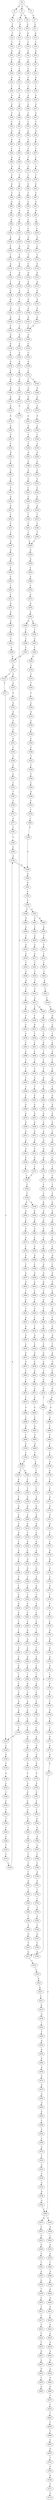 strict digraph  {
	S0 -> S1 [ label = A ];
	S0 -> S2 [ label = G ];
	S0 -> S3 [ label = C ];
	S1 -> S4 [ label = C ];
	S2 -> S5 [ label = A ];
	S2 -> S6 [ label = C ];
	S3 -> S7 [ label = G ];
	S4 -> S8 [ label = T ];
	S5 -> S9 [ label = A ];
	S6 -> S10 [ label = G ];
	S7 -> S11 [ label = G ];
	S8 -> S12 [ label = T ];
	S9 -> S13 [ label = C ];
	S10 -> S14 [ label = G ];
	S11 -> S15 [ label = A ];
	S12 -> S16 [ label = T ];
	S13 -> S17 [ label = T ];
	S14 -> S18 [ label = T ];
	S15 -> S19 [ label = C ];
	S16 -> S20 [ label = G ];
	S17 -> S21 [ label = G ];
	S18 -> S22 [ label = G ];
	S19 -> S23 [ label = G ];
	S20 -> S24 [ label = C ];
	S21 -> S25 [ label = G ];
	S22 -> S26 [ label = C ];
	S23 -> S27 [ label = T ];
	S24 -> S28 [ label = C ];
	S25 -> S29 [ label = C ];
	S26 -> S30 [ label = C ];
	S27 -> S31 [ label = C ];
	S28 -> S32 [ label = G ];
	S29 -> S33 [ label = G ];
	S30 -> S34 [ label = G ];
	S31 -> S35 [ label = G ];
	S32 -> S36 [ label = T ];
	S33 -> S37 [ label = C ];
	S34 -> S38 [ label = C ];
	S35 -> S39 [ label = T ];
	S36 -> S40 [ label = A ];
	S37 -> S41 [ label = A ];
	S38 -> S42 [ label = A ];
	S39 -> S43 [ label = G ];
	S40 -> S44 [ label = G ];
	S41 -> S45 [ label = G ];
	S42 -> S46 [ label = A ];
	S43 -> S47 [ label = A ];
	S44 -> S48 [ label = C ];
	S45 -> S49 [ label = C ];
	S46 -> S50 [ label = C ];
	S47 -> S51 [ label = C ];
	S48 -> S52 [ label = C ];
	S49 -> S53 [ label = G ];
	S50 -> S54 [ label = C ];
	S51 -> S55 [ label = C ];
	S52 -> S56 [ label = G ];
	S53 -> S57 [ label = G ];
	S54 -> S58 [ label = A ];
	S55 -> S59 [ label = G ];
	S56 -> S60 [ label = G ];
	S57 -> S61 [ label = G ];
	S58 -> S62 [ label = G ];
	S59 -> S63 [ label = G ];
	S60 -> S64 [ label = T ];
	S61 -> S65 [ label = T ];
	S62 -> S66 [ label = T ];
	S63 -> S67 [ label = T ];
	S64 -> S68 [ label = G ];
	S65 -> S69 [ label = G ];
	S66 -> S70 [ label = C ];
	S67 -> S71 [ label = C ];
	S68 -> S72 [ label = A ];
	S69 -> S73 [ label = C ];
	S70 -> S74 [ label = G ];
	S71 -> S75 [ label = G ];
	S72 -> S76 [ label = C ];
	S73 -> S77 [ label = C ];
	S74 -> S78 [ label = C ];
	S75 -> S79 [ label = C ];
	S76 -> S80 [ label = G ];
	S77 -> S81 [ label = G ];
	S78 -> S82 [ label = G ];
	S79 -> S83 [ label = G ];
	S80 -> S84 [ label = T ];
	S81 -> S85 [ label = C ];
	S82 -> S86 [ label = C ];
	S83 -> S87 [ label = T ];
	S84 -> S88 [ label = G ];
	S85 -> S89 [ label = C ];
	S86 -> S90 [ label = A ];
	S87 -> S91 [ label = A ];
	S88 -> S92 [ label = G ];
	S89 -> S93 [ label = G ];
	S90 -> S94 [ label = G ];
	S91 -> S95 [ label = G ];
	S92 -> S96 [ label = G ];
	S93 -> S97 [ label = G ];
	S94 -> S98 [ label = C ];
	S95 -> S99 [ label = C ];
	S96 -> S100 [ label = T ];
	S97 -> S101 [ label = T ];
	S98 -> S102 [ label = C ];
	S99 -> S103 [ label = C ];
	S100 -> S104 [ label = A ];
	S101 -> S105 [ label = G ];
	S102 -> S106 [ label = G ];
	S103 -> S107 [ label = G ];
	S104 -> S108 [ label = C ];
	S105 -> S109 [ label = G ];
	S106 -> S110 [ label = G ];
	S107 -> S111 [ label = C ];
	S108 -> S112 [ label = T ];
	S109 -> S113 [ label = T ];
	S110 -> S114 [ label = T ];
	S111 -> S115 [ label = T ];
	S112 -> S116 [ label = A ];
	S113 -> S117 [ label = G ];
	S114 -> S118 [ label = G ];
	S115 -> S119 [ label = G ];
	S116 -> S120 [ label = T ];
	S117 -> S121 [ label = G ];
	S118 -> S122 [ label = G ];
	S119 -> S123 [ label = G ];
	S120 -> S124 [ label = T ];
	S121 -> S125 [ label = A ];
	S122 -> S126 [ label = A ];
	S123 -> S127 [ label = A ];
	S124 -> S128 [ label = G ];
	S125 -> S129 [ label = A ];
	S126 -> S130 [ label = A ];
	S127 -> S131 [ label = A ];
	S128 -> S132 [ label = G ];
	S129 -> S133 [ label = C ];
	S130 -> S134 [ label = G ];
	S131 -> S135 [ label = G ];
	S132 -> S136 [ label = A ];
	S133 -> S137 [ label = C ];
	S134 -> S138 [ label = A ];
	S135 -> S139 [ label = A ];
	S136 -> S140 [ label = A ];
	S137 -> S141 [ label = T ];
	S138 -> S142 [ label = A ];
	S139 -> S143 [ label = A ];
	S140 -> S144 [ label = C ];
	S141 -> S145 [ label = C ];
	S142 -> S146 [ label = C ];
	S143 -> S146 [ label = C ];
	S144 -> S147 [ label = G ];
	S145 -> S148 [ label = G ];
	S146 -> S149 [ label = G ];
	S147 -> S150 [ label = G ];
	S148 -> S151 [ label = G ];
	S149 -> S152 [ label = G ];
	S150 -> S153 [ label = T ];
	S151 -> S154 [ label = C ];
	S152 -> S155 [ label = C ];
	S153 -> S156 [ label = A ];
	S154 -> S157 [ label = A ];
	S155 -> S158 [ label = A ];
	S156 -> S159 [ label = C ];
	S157 -> S160 [ label = C ];
	S158 -> S161 [ label = C ];
	S159 -> S162 [ label = G ];
	S160 -> S163 [ label = G ];
	S161 -> S164 [ label = C ];
	S161 -> S165 [ label = T ];
	S162 -> S166 [ label = A ];
	S163 -> S167 [ label = C ];
	S164 -> S168 [ label = G ];
	S165 -> S169 [ label = G ];
	S166 -> S170 [ label = A ];
	S167 -> S171 [ label = G ];
	S168 -> S172 [ label = G ];
	S169 -> S173 [ label = G ];
	S170 -> S174 [ label = G ];
	S171 -> S175 [ label = C ];
	S172 -> S176 [ label = G ];
	S173 -> S177 [ label = G ];
	S174 -> S178 [ label = A ];
	S175 -> S179 [ label = G ];
	S176 -> S180 [ label = A ];
	S177 -> S181 [ label = A ];
	S178 -> S182 [ label = A ];
	S179 -> S183 [ label = C ];
	S179 -> S184 [ label = G ];
	S180 -> S185 [ label = A ];
	S181 -> S186 [ label = A ];
	S182 -> S187 [ label = G ];
	S183 -> S188 [ label = G ];
	S184 -> S189 [ label = C ];
	S185 -> S190 [ label = T ];
	S186 -> S191 [ label = C ];
	S187 -> S192 [ label = T ];
	S188 -> S193 [ label = T ];
	S189 -> S194 [ label = T ];
	S190 -> S195 [ label = T ];
	S191 -> S196 [ label = T ];
	S192 -> S197 [ label = G ];
	S193 -> S198 [ label = C ];
	S194 -> S199 [ label = G ];
	S195 -> S200 [ label = G ];
	S196 -> S201 [ label = G ];
	S197 -> S202 [ label = T ];
	S198 -> S203 [ label = G ];
	S199 -> S204 [ label = G ];
	S200 -> S205 [ label = A ];
	S201 -> S206 [ label = G ];
	S202 -> S207 [ label = C ];
	S203 -> S208 [ label = A ];
	S204 -> S209 [ label = A ];
	S205 -> S210 [ label = A ];
	S206 -> S211 [ label = A ];
	S207 -> S212 [ label = C ];
	S208 -> S213 [ label = C ];
	S209 -> S214 [ label = A ];
	S210 -> S215 [ label = C ];
	S211 -> S216 [ label = C ];
	S212 -> S217 [ label = T ];
	S213 -> S218 [ label = G ];
	S214 -> S219 [ label = T ];
	S215 -> S220 [ label = C ];
	S216 -> S221 [ label = C ];
	S217 -> S222 [ label = G ];
	S218 -> S223 [ label = C ];
	S219 -> S224 [ label = G ];
	S220 -> S225 [ label = C ];
	S221 -> S226 [ label = C ];
	S222 -> S227 [ label = G ];
	S223 -> S228 [ label = G ];
	S224 -> S229 [ label = G ];
	S225 -> S230 [ label = G ];
	S226 -> S231 [ label = G ];
	S227 -> S232 [ label = C ];
	S228 -> S233 [ label = C ];
	S229 -> S234 [ label = G ];
	S230 -> S235 [ label = T ];
	S231 -> S236 [ label = T ];
	S232 -> S237 [ label = C ];
	S233 -> S238 [ label = C ];
	S234 -> S239 [ label = G ];
	S235 -> S240 [ label = C ];
	S236 -> S241 [ label = C ];
	S237 -> S242 [ label = T ];
	S238 -> S243 [ label = T ];
	S239 -> S244 [ label = T ];
	S240 -> S245 [ label = T ];
	S241 -> S246 [ label = T ];
	S242 -> S247 [ label = G ];
	S243 -> S248 [ label = C ];
	S244 -> S249 [ label = C ];
	S245 -> S250 [ label = C ];
	S246 -> S250 [ label = C ];
	S247 -> S251 [ label = G ];
	S248 -> S252 [ label = G ];
	S249 -> S253 [ label = C ];
	S250 -> S254 [ label = G ];
	S251 -> S255 [ label = G ];
	S252 -> S256 [ label = G ];
	S253 -> S257 [ label = G ];
	S254 -> S258 [ label = G ];
	S255 -> S259 [ label = T ];
	S256 -> S260 [ label = G ];
	S257 -> S261 [ label = C ];
	S258 -> S262 [ label = C ];
	S259 -> S263 [ label = C ];
	S260 -> S264 [ label = C ];
	S261 -> S265 [ label = C ];
	S262 -> S266 [ label = A ];
	S263 -> S267 [ label = C ];
	S264 -> S268 [ label = T ];
	S265 -> S269 [ label = G ];
	S266 -> S270 [ label = C ];
	S267 -> S271 [ label = C ];
	S268 -> S272 [ label = C ];
	S269 -> S273 [ label = G ];
	S270 -> S274 [ label = C ];
	S271 -> S275 [ label = G ];
	S272 -> S276 [ label = A ];
	S273 -> S277 [ label = A ];
	S274 -> S278 [ label = G ];
	S275 -> S279 [ label = A ];
	S276 -> S280 [ label = C ];
	S277 -> S281 [ label = A ];
	S278 -> S282 [ label = A ];
	S279 -> S283 [ label = G ];
	S280 -> S284 [ label = G ];
	S281 -> S285 [ label = C ];
	S282 -> S286 [ label = G ];
	S282 -> S287 [ label = A ];
	S283 -> S288 [ label = T ];
	S284 -> S289 [ label = T ];
	S285 -> S290 [ label = T ];
	S286 -> S291 [ label = T ];
	S287 -> S292 [ label = T ];
	S288 -> S293 [ label = C ];
	S289 -> S294 [ label = C ];
	S290 -> S295 [ label = G ];
	S291 -> S296 [ label = C ];
	S292 -> S297 [ label = G ];
	S293 -> S298 [ label = C ];
	S294 -> S299 [ label = C ];
	S295 -> S300 [ label = C ];
	S296 -> S301 [ label = C ];
	S297 -> S302 [ label = T ];
	S298 -> S303 [ label = A ];
	S299 -> S304 [ label = A ];
	S300 -> S305 [ label = A ];
	S301 -> S303 [ label = A ];
	S302 -> S306 [ label = A ];
	S303 -> S307 [ label = G ];
	S304 -> S308 [ label = G ];
	S305 -> S309 [ label = A ];
	S306 -> S310 [ label = G ];
	S307 -> S311 [ label = T ];
	S307 -> S312 [ label = C ];
	S308 -> S313 [ label = C ];
	S309 -> S314 [ label = C ];
	S310 -> S315 [ label = T ];
	S311 -> S316 [ label = A ];
	S312 -> S317 [ label = T ];
	S313 -> S318 [ label = T ];
	S314 -> S319 [ label = C ];
	S315 -> S320 [ label = T ];
	S316 -> S321 [ label = G ];
	S317 -> S322 [ label = T ];
	S318 -> S322 [ label = T ];
	S319 -> S323 [ label = A ];
	S320 -> S324 [ label = T ];
	S321 -> S325 [ label = G ];
	S322 -> S326 [ label = C ];
	S323 -> S327 [ label = G ];
	S324 -> S328 [ label = C ];
	S325 -> S329 [ label = G ];
	S326 -> S330 [ label = A ];
	S327 -> S331 [ label = A ];
	S328 -> S332 [ label = A ];
	S329 -> S333 [ label = T ];
	S330 -> S334 [ label = C ];
	S331 -> S335 [ label = A ];
	S332 -> S336 [ label = C ];
	S333 -> S337 [ label = C ];
	S334 -> S338 [ label = G ];
	S335 -> S339 [ label = C ];
	S336 -> S340 [ label = T ];
	S337 -> S341 [ label = A ];
	S338 -> S342 [ label = C ];
	S339 -> S343 [ label = A ];
	S340 -> S344 [ label = C ];
	S341 -> S345 [ label = C ];
	S342 -> S346 [ label = C ];
	S343 -> S347 [ label = G ];
	S344 -> S348 [ label = C ];
	S345 -> S349 [ label = T ];
	S346 -> S350 [ label = C ];
	S347 -> S351 [ label = C ];
	S348 -> S352 [ label = T ];
	S349 -> S353 [ label = C ];
	S350 -> S354 [ label = T ];
	S351 -> S355 [ label = C ];
	S352 -> S356 [ label = T ];
	S353 -> S357 [ label = G ];
	S354 -> S358 [ label = T ];
	S355 -> S359 [ label = G ];
	S356 -> S360 [ label = T ];
	S357 -> S361 [ label = C ];
	S358 -> S362 [ label = C ];
	S359 -> S363 [ label = T ];
	S360 -> S364 [ label = C ];
	S361 -> S365 [ label = T ];
	S362 -> S366 [ label = A ];
	S363 -> S367 [ label = C ];
	S364 -> S368 [ label = A ];
	S365 -> S369 [ label = T ];
	S366 -> S370 [ label = T ];
	S367 -> S371 [ label = C ];
	S368 -> S372 [ label = T ];
	S369 -> S373 [ label = C ];
	S370 -> S374 [ label = C ];
	S371 -> S375 [ label = T ];
	S372 -> S376 [ label = C ];
	S373 -> S377 [ label = A ];
	S374 -> S378 [ label = C ];
	S375 -> S379 [ label = C ];
	S376 -> S380 [ label = C ];
	S377 -> S381 [ label = T ];
	S378 -> S382 [ label = A ];
	S379 -> S383 [ label = T ];
	S380 -> S384 [ label = A ];
	S381 -> S385 [ label = C ];
	S382 -> S386 [ label = G ];
	S383 -> S387 [ label = G ];
	S384 -> S386 [ label = G ];
	S385 -> S388 [ label = C ];
	S386 -> S389 [ label = A ];
	S387 -> S390 [ label = T ];
	S388 -> S382 [ label = A ];
	S389 -> S391 [ label = A ];
	S390 -> S392 [ label = C ];
	S391 -> S393 [ label = C ];
	S392 -> S394 [ label = G ];
	S393 -> S395 [ label = C ];
	S394 -> S396 [ label = T ];
	S395 -> S397 [ label = A ];
	S395 -> S398 [ label = G ];
	S396 -> S399 [ label = G ];
	S397 -> S400 [ label = G ];
	S397 -> S401 [ label = C ];
	S398 -> S402 [ label = G ];
	S399 -> S403 [ label = G ];
	S400 -> S404 [ label = A ];
	S401 -> S405 [ label = C ];
	S402 -> S406 [ label = A ];
	S403 -> S407 [ label = T ];
	S404 -> S408 [ label = C ];
	S405 -> S409 [ label = A ];
	S406 -> S410 [ label = C ];
	S407 -> S411 [ label = A ];
	S408 -> S412 [ label = T ];
	S409 -> S413 [ label = C ];
	S410 -> S414 [ label = G ];
	S411 -> S415 [ label = C ];
	S412 -> S416 [ label = C ];
	S413 -> S417 [ label = C ];
	S414 -> S418 [ label = C ];
	S415 -> S419 [ label = C ];
	S416 -> S420 [ label = C ];
	S417 -> S421 [ label = C ];
	S418 -> S422 [ label = C ];
	S419 -> S423 [ label = G ];
	S420 -> S424 [ label = C ];
	S421 -> S425 [ label = C ];
	S422 -> S426 [ label = C ];
	S423 -> S427 [ label = G ];
	S424 -> S428 [ label = A ];
	S425 -> S429 [ label = T ];
	S426 -> S430 [ label = A ];
	S427 -> S431 [ label = T ];
	S428 -> S432 [ label = T ];
	S429 -> S433 [ label = T ];
	S430 -> S434 [ label = T ];
	S431 -> S435 [ label = G ];
	S432 -> S436 [ label = C ];
	S433 -> S437 [ label = C ];
	S434 -> S438 [ label = C ];
	S435 -> S439 [ label = G ];
	S436 -> S440 [ label = T ];
	S437 -> S441 [ label = C ];
	S437 -> S442 [ label = G ];
	S438 -> S443 [ label = G ];
	S439 -> S444 [ label = T ];
	S440 -> S445 [ label = G ];
	S441 -> S446 [ label = T ];
	S442 -> S447 [ label = A ];
	S443 -> S448 [ label = T ];
	S444 -> S449 [ label = T ];
	S445 -> S450 [ label = C ];
	S446 -> S451 [ label = G ];
	S447 -> S452 [ label = T ];
	S448 -> S453 [ label = C ];
	S449 -> S454 [ label = A ];
	S450 -> S455 [ label = C ];
	S451 -> S456 [ label = T ];
	S452 -> S457 [ label = C ];
	S453 -> S458 [ label = C ];
	S454 -> S459 [ label = G ];
	S455 -> S460 [ label = A ];
	S456 -> S461 [ label = C ];
	S457 -> S462 [ label = G ];
	S458 -> S463 [ label = T ];
	S459 -> S464 [ label = A ];
	S460 -> S465 [ label = G ];
	S461 -> S466 [ label = C ];
	S462 -> S467 [ label = T ];
	S463 -> S468 [ label = C ];
	S464 -> S469 [ label = A ];
	S465 -> S470 [ label = T ];
	S466 -> S471 [ label = T ];
	S467 -> S472 [ label = T ];
	S468 -> S473 [ label = T ];
	S469 -> S474 [ label = G ];
	S470 -> S475 [ label = C ];
	S471 -> S476 [ label = T ];
	S472 -> S477 [ label = T ];
	S473 -> S478 [ label = T ];
	S474 -> S479 [ label = G ];
	S475 -> S480 [ label = G ];
	S476 -> S481 [ label = G ];
	S477 -> S482 [ label = G ];
	S478 -> S483 [ label = C ];
	S479 -> S484 [ label = G ];
	S480 -> S485 [ label = T ];
	S481 -> S486 [ label = T ];
	S482 -> S487 [ label = T ];
	S483 -> S488 [ label = T ];
	S484 -> S489 [ label = G ];
	S485 -> S490 [ label = A ];
	S486 -> S491 [ label = A ];
	S487 -> S492 [ label = A ];
	S488 -> S493 [ label = C ];
	S489 -> S494 [ label = G ];
	S490 -> S495 [ label = A ];
	S491 -> S496 [ label = G ];
	S492 -> S497 [ label = G ];
	S493 -> S498 [ label = G ];
	S494 -> S499 [ label = T ];
	S495 -> S500 [ label = G ];
	S496 -> S501 [ label = G ];
	S497 -> S502 [ label = G ];
	S498 -> S503 [ label = G ];
	S499 -> S504 [ label = C ];
	S500 -> S505 [ label = A ];
	S501 -> S506 [ label = A ];
	S502 -> S507 [ label = A ];
	S503 -> S508 [ label = A ];
	S504 -> S509 [ label = C ];
	S505 -> S510 [ label = C ];
	S506 -> S511 [ label = G ];
	S507 -> S512 [ label = A ];
	S508 -> S513 [ label = G ];
	S509 -> S514 [ label = G ];
	S510 -> S515 [ label = G ];
	S511 -> S516 [ label = A ];
	S512 -> S517 [ label = A ];
	S513 -> S518 [ label = A ];
	S514 -> S519 [ label = T ];
	S515 -> S520 [ label = G ];
	S516 -> S521 [ label = G ];
	S517 -> S522 [ label = G ];
	S518 -> S523 [ label = G ];
	S519 -> S524 [ label = C ];
	S520 -> S525 [ label = C ];
	S521 -> S526 [ label = G ];
	S522 -> S527 [ label = G ];
	S523 -> S528 [ label = G ];
	S524 -> S529 [ label = G ];
	S525 -> S530 [ label = T ];
	S526 -> S531 [ label = T ];
	S527 -> S532 [ label = T ];
	S528 -> S533 [ label = T ];
	S529 -> S534 [ label = G ];
	S530 -> S535 [ label = C ];
	S531 -> S536 [ label = C ];
	S532 -> S537 [ label = C ];
	S533 -> S536 [ label = C ];
	S534 -> S538 [ label = A ];
	S535 -> S539 [ label = T ];
	S536 -> S540 [ label = C ];
	S537 -> S541 [ label = C ];
	S538 -> S542 [ label = A ];
	S539 -> S543 [ label = C ];
	S540 -> S544 [ label = C ];
	S541 -> S545 [ label = C ];
	S542 -> S546 [ label = C ];
	S543 -> S547 [ label = G ];
	S544 -> S548 [ label = A ];
	S544 -> S549 [ label = G ];
	S545 -> S550 [ label = G ];
	S546 -> S551 [ label = A ];
	S546 -> S552 [ label = T ];
	S547 -> S553 [ label = A ];
	S548 -> S554 [ label = G ];
	S549 -> S555 [ label = G ];
	S550 -> S556 [ label = A ];
	S551 -> S557 [ label = G ];
	S552 -> S558 [ label = A ];
	S553 -> S559 [ label = A ];
	S554 -> S560 [ label = A ];
	S555 -> S561 [ label = A ];
	S556 -> S562 [ label = A ];
	S557 -> S563 [ label = G ];
	S558 -> S564 [ label = C ];
	S559 -> S565 [ label = G ];
	S560 -> S566 [ label = G ];
	S561 -> S567 [ label = G ];
	S562 -> S568 [ label = G ];
	S563 -> S569 [ label = A ];
	S564 -> S570 [ label = A ];
	S565 -> S571 [ label = T ];
	S566 -> S572 [ label = C ];
	S567 -> S573 [ label = G ];
	S568 -> S574 [ label = T ];
	S569 -> S575 [ label = A ];
	S570 -> S576 [ label = A ];
	S571 -> S577 [ label = C ];
	S572 -> S578 [ label = C ];
	S573 -> S579 [ label = C ];
	S574 -> S580 [ label = C ];
	S575 -> S581 [ label = T ];
	S576 -> S582 [ label = C ];
	S577 -> S583 [ label = G ];
	S578 -> S584 [ label = A ];
	S579 -> S585 [ label = G ];
	S580 -> S586 [ label = G ];
	S581 -> S587 [ label = A ];
	S582 -> S588 [ label = G ];
	S583 -> S589 [ label = C ];
	S584 -> S590 [ label = C ];
	S585 -> S591 [ label = T ];
	S586 -> S592 [ label = A ];
	S587 -> S593 [ label = G ];
	S588 -> S594 [ label = A ];
	S589 -> S595 [ label = G ];
	S590 -> S596 [ label = G ];
	S591 -> S597 [ label = G ];
	S592 -> S598 [ label = G ];
	S593 -> S599 [ label = T ];
	S594 -> S600 [ label = A ];
	S595 -> S601 [ label = G ];
	S596 -> S602 [ label = G ];
	S597 -> S603 [ label = G ];
	S598 -> S604 [ label = G ];
	S599 -> S605 [ label = C ];
	S600 -> S606 [ label = A ];
	S601 -> S607 [ label = C ];
	S602 -> S608 [ label = T ];
	S603 -> S609 [ label = T ];
	S604 -> S610 [ label = T ];
	S605 -> S611 [ label = T ];
	S606 -> S612 [ label = A ];
	S607 -> S613 [ label = T ];
	S608 -> S614 [ label = T ];
	S609 -> S615 [ label = A ];
	S610 -> S616 [ label = A ];
	S611 -> S617 [ label = C ];
	S612 -> S618 [ label = C ];
	S613 -> S619 [ label = A ];
	S614 -> S620 [ label = A ];
	S615 -> S621 [ label = T ];
	S616 -> S622 [ label = T ];
	S617 -> S623 [ label = T ];
	S618 -> S624 [ label = A ];
	S619 -> S625 [ label = T ];
	S620 -> S626 [ label = C ];
	S621 -> S627 [ label = G ];
	S622 -> S628 [ label = A ];
	S623 -> S629 [ label = C ];
	S624 -> S630 [ label = G ];
	S625 -> S631 [ label = A ];
	S626 -> S632 [ label = T ];
	S627 -> S633 [ label = A ];
	S628 -> S634 [ label = A ];
	S629 -> S635 [ label = T ];
	S630 -> S636 [ label = A ];
	S631 -> S637 [ label = G ];
	S632 -> S638 [ label = G ];
	S633 -> S639 [ label = G ];
	S634 -> S640 [ label = G ];
	S635 -> S641 [ label = G ];
	S636 -> S642 [ label = A ];
	S637 -> S643 [ label = T ];
	S638 -> S644 [ label = C ];
	S639 -> S645 [ label = C ];
	S640 -> S646 [ label = T ];
	S641 -> S647 [ label = A ];
	S642 -> S648 [ label = G ];
	S643 -> S649 [ label = A ];
	S644 -> S650 [ label = A ];
	S645 -> S651 [ label = G ];
	S646 -> S652 [ label = C ];
	S647 -> S653 [ label = G ];
	S648 -> S654 [ label = G ];
	S649 -> S655 [ label = G ];
	S650 -> S656 [ label = G ];
	S651 -> S657 [ label = G ];
	S652 -> S658 [ label = G ];
	S653 -> S659 [ label = T ];
	S654 -> S660 [ label = G ];
	S655 -> S661 [ label = C ];
	S656 -> S662 [ label = A ];
	S657 -> S663 [ label = T ];
	S658 -> S664 [ label = T ];
	S659 -> S665 [ label = A ];
	S660 -> S666 [ label = G ];
	S661 -> S667 [ label = C ];
	S662 -> S668 [ label = C ];
	S663 -> S669 [ label = C ];
	S664 -> S670 [ label = G ];
	S666 -> S671 [ label = T ];
	S667 -> S672 [ label = G ];
	S668 -> S673 [ label = G ];
	S669 -> S674 [ label = G ];
	S670 -> S675 [ label = G ];
	S671 -> S676 [ label = C ];
	S672 -> S677 [ label = A ];
	S673 -> S678 [ label = G ];
	S674 -> S679 [ label = C ];
	S675 -> S680 [ label = T ];
	S676 -> S681 [ label = T ];
	S677 -> S682 [ label = A ];
	S678 -> S683 [ label = A ];
	S679 -> S684 [ label = A ];
	S680 -> S411 [ label = A ];
	S681 -> S685 [ label = C ];
	S682 -> S686 [ label = A ];
	S683 -> S687 [ label = C ];
	S684 -> S688 [ label = C ];
	S685 -> S689 [ label = T ];
	S686 -> S690 [ label = C ];
	S687 -> S691 [ label = A ];
	S688 -> S692 [ label = G ];
	S689 -> S693 [ label = C ];
	S690 -> S694 [ label = C ];
	S691 -> S695 [ label = C ];
	S692 -> S696 [ label = C ];
	S693 -> S697 [ label = G ];
	S694 -> S698 [ label = C ];
	S695 -> S699 [ label = A ];
	S696 -> S700 [ label = G ];
	S697 -> S701 [ label = T ];
	S698 -> S702 [ label = C ];
	S699 -> S703 [ label = C ];
	S700 -> S704 [ label = C ];
	S701 -> S705 [ label = G ];
	S702 -> S706 [ label = G ];
	S703 -> S707 [ label = C ];
	S704 -> S179 [ label = G ];
	S705 -> S708 [ label = G ];
	S706 -> S709 [ label = A ];
	S707 -> S710 [ label = T ];
	S708 -> S711 [ label = T ];
	S709 -> S712 [ label = C ];
	S710 -> S713 [ label = C ];
	S711 -> S714 [ label = A ];
	S712 -> S715 [ label = T ];
	S713 -> S716 [ label = T ];
	S715 -> S717 [ label = A ];
	S716 -> S718 [ label = A ];
	S717 -> S719 [ label = G ];
	S718 -> S720 [ label = G ];
	S719 -> S721 [ label = A ];
	S720 -> S722 [ label = A ];
	S721 -> S723 [ label = A ];
	S722 -> S724 [ label = A ];
	S723 -> S725 [ label = T ];
	S724 -> S726 [ label = C ];
	S725 -> S727 [ label = C ];
	S726 -> S728 [ label = G ];
	S727 -> S729 [ label = G ];
	S728 -> S730 [ label = A ];
	S729 -> S731 [ label = G ];
	S730 -> S732 [ label = G ];
	S731 -> S733 [ label = G ];
	S732 -> S734 [ label = G ];
	S733 -> S735 [ label = T ];
	S734 -> S736 [ label = T ];
	S735 -> S737 [ label = A ];
	S736 -> S738 [ label = G ];
	S737 -> S739 [ label = T ];
	S738 -> S740 [ label = T ];
	S739 -> S741 [ label = C ];
	S740 -> S742 [ label = C ];
	S741 -> S743 [ label = C ];
	S742 -> S744 [ label = C ];
	S743 -> S745 [ label = C ];
	S744 -> S746 [ label = C ];
	S745 -> S747 [ label = G ];
	S746 -> S748 [ label = T ];
	S747 -> S749 [ label = A ];
	S748 -> S750 [ label = G ];
	S749 -> S751 [ label = A ];
	S750 -> S752 [ label = T ];
	S751 -> S753 [ label = A ];
	S752 -> S754 [ label = C ];
	S753 -> S755 [ label = G ];
	S754 -> S756 [ label = C ];
	S755 -> S757 [ label = T ];
	S756 -> S758 [ label = T ];
	S757 -> S759 [ label = G ];
	S758 -> S760 [ label = A ];
	S759 -> S761 [ label = T ];
	S760 -> S762 [ label = C ];
	S761 -> S763 [ label = C ];
	S762 -> S764 [ label = T ];
	S763 -> S765 [ label = G ];
	S764 -> S766 [ label = A ];
	S765 -> S767 [ label = T ];
	S766 -> S768 [ label = C ];
	S767 -> S769 [ label = C ];
	S768 -> S770 [ label = C ];
	S769 -> S771 [ label = G ];
	S770 -> S772 [ label = A ];
	S771 -> S773 [ label = G ];
	S772 -> S774 [ label = G ];
	S773 -> S775 [ label = A ];
	S774 -> S776 [ label = G ];
	S775 -> S777 [ label = A ];
	S776 -> S778 [ label = A ];
	S777 -> S546 [ label = C ];
	S778 -> S779 [ label = G ];
	S779 -> S780 [ label = A ];
	S780 -> S781 [ label = G ];
	S781 -> S782 [ label = T ];
	S782 -> S783 [ label = C ];
	S783 -> S784 [ label = A ];
	S784 -> S785 [ label = G ];
	S785 -> S786 [ label = G ];
	S786 -> S787 [ label = A ];
	S787 -> S788 [ label = C ];
	S788 -> S789 [ label = C ];
	S789 -> S790 [ label = A ];
	S790 -> S791 [ label = G ];
	S791 -> S792 [ label = T ];
	S792 -> S793 [ label = C ];
	S793 -> S794 [ label = T ];
	S794 -> S795 [ label = C ];
	S795 -> S796 [ label = T ];
	S796 -> S797 [ label = G ];
	S797 -> S798 [ label = T ];
	S798 -> S799 [ label = A ];
}
